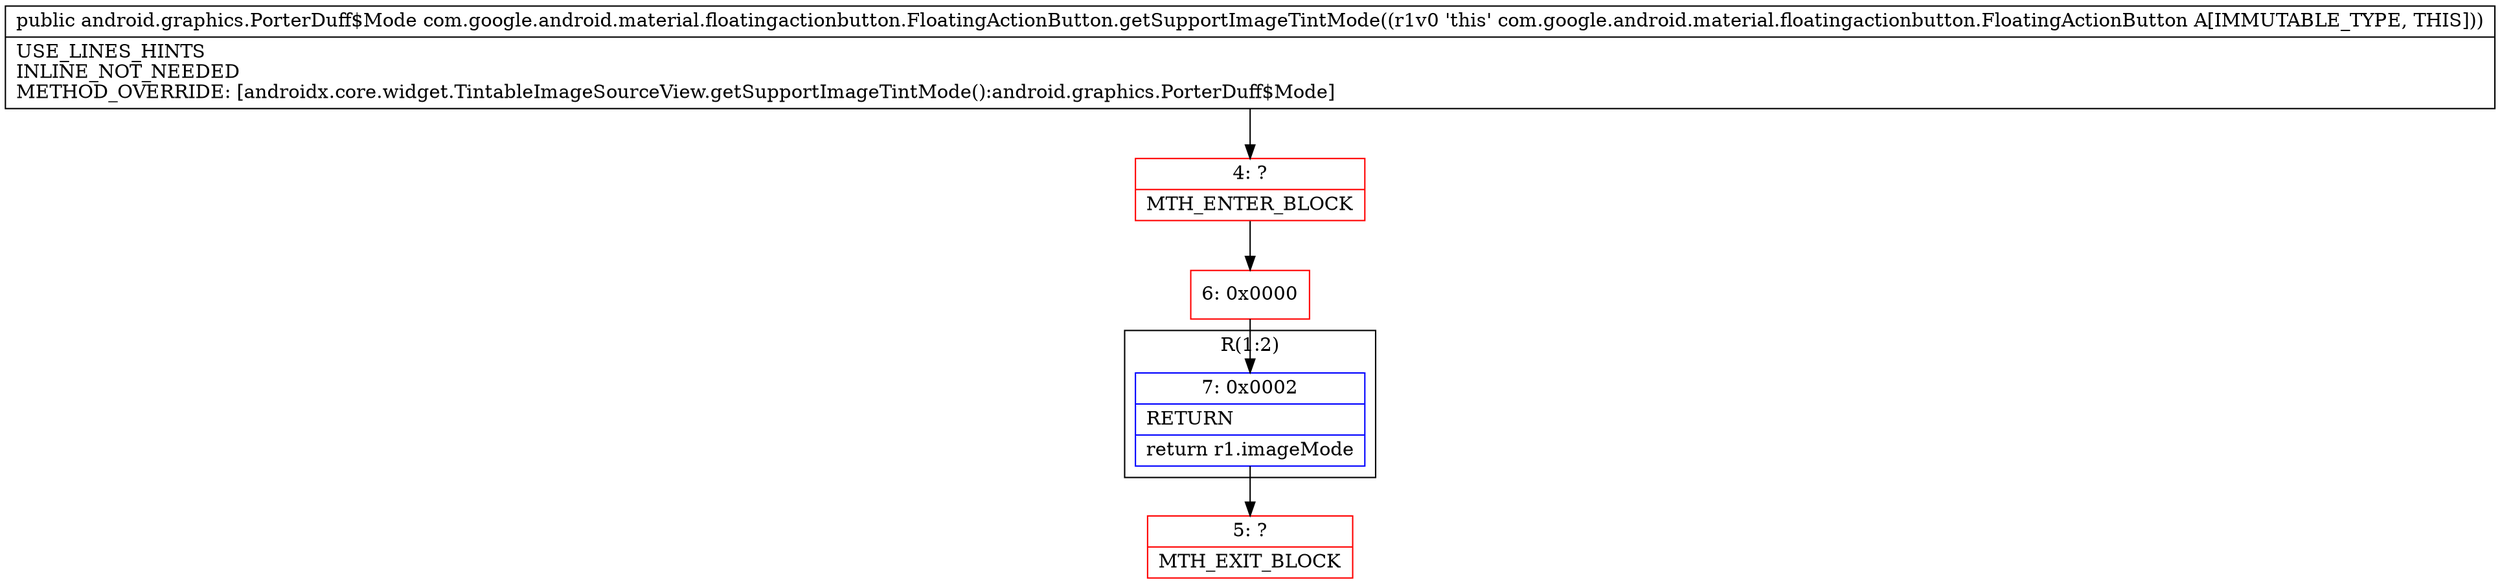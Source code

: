 digraph "CFG forcom.google.android.material.floatingactionbutton.FloatingActionButton.getSupportImageTintMode()Landroid\/graphics\/PorterDuff$Mode;" {
subgraph cluster_Region_554411186 {
label = "R(1:2)";
node [shape=record,color=blue];
Node_7 [shape=record,label="{7\:\ 0x0002|RETURN\l|return r1.imageMode\l}"];
}
Node_4 [shape=record,color=red,label="{4\:\ ?|MTH_ENTER_BLOCK\l}"];
Node_6 [shape=record,color=red,label="{6\:\ 0x0000}"];
Node_5 [shape=record,color=red,label="{5\:\ ?|MTH_EXIT_BLOCK\l}"];
MethodNode[shape=record,label="{public android.graphics.PorterDuff$Mode com.google.android.material.floatingactionbutton.FloatingActionButton.getSupportImageTintMode((r1v0 'this' com.google.android.material.floatingactionbutton.FloatingActionButton A[IMMUTABLE_TYPE, THIS]))  | USE_LINES_HINTS\lINLINE_NOT_NEEDED\lMETHOD_OVERRIDE: [androidx.core.widget.TintableImageSourceView.getSupportImageTintMode():android.graphics.PorterDuff$Mode]\l}"];
MethodNode -> Node_4;Node_7 -> Node_5;
Node_4 -> Node_6;
Node_6 -> Node_7;
}

